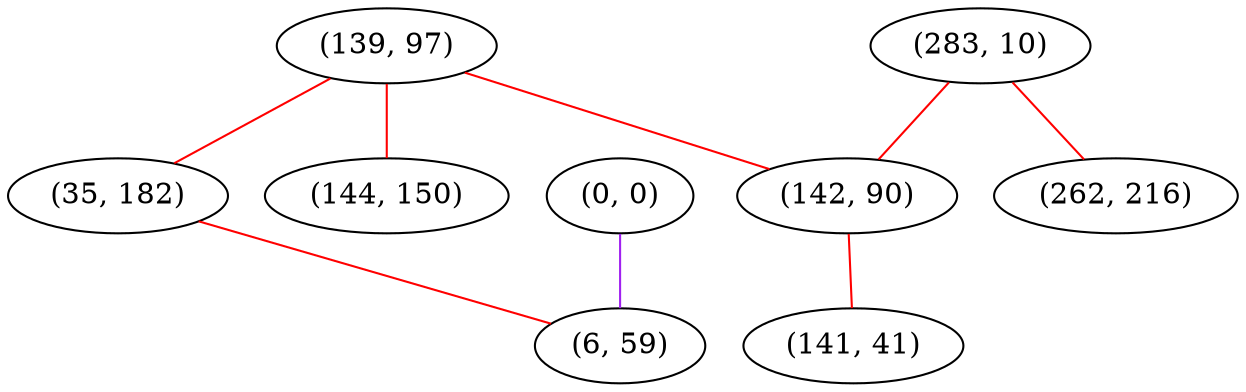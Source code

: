 graph "" {
"(139, 97)";
"(0, 0)";
"(35, 182)";
"(144, 150)";
"(283, 10)";
"(142, 90)";
"(262, 216)";
"(6, 59)";
"(141, 41)";
"(139, 97)" -- "(144, 150)"  [color=red, key=0, weight=1];
"(139, 97)" -- "(142, 90)"  [color=red, key=0, weight=1];
"(139, 97)" -- "(35, 182)"  [color=red, key=0, weight=1];
"(0, 0)" -- "(6, 59)"  [color=purple, key=0, weight=4];
"(35, 182)" -- "(6, 59)"  [color=red, key=0, weight=1];
"(283, 10)" -- "(142, 90)"  [color=red, key=0, weight=1];
"(283, 10)" -- "(262, 216)"  [color=red, key=0, weight=1];
"(142, 90)" -- "(141, 41)"  [color=red, key=0, weight=1];
}
